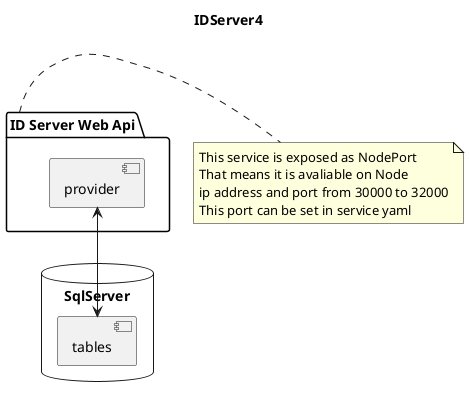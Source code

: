 @startuml
title IDServer4


database SqlServer as sql {
    [tables]
}

package "ID Server Web Api" as api{
    [provider] <-->[tables]
}
note right of api
This service is exposed as NodePort
That means it is avaliable on Node
ip address and port from 30000 to 32000
This port can be set in service yaml
end note


@enduml